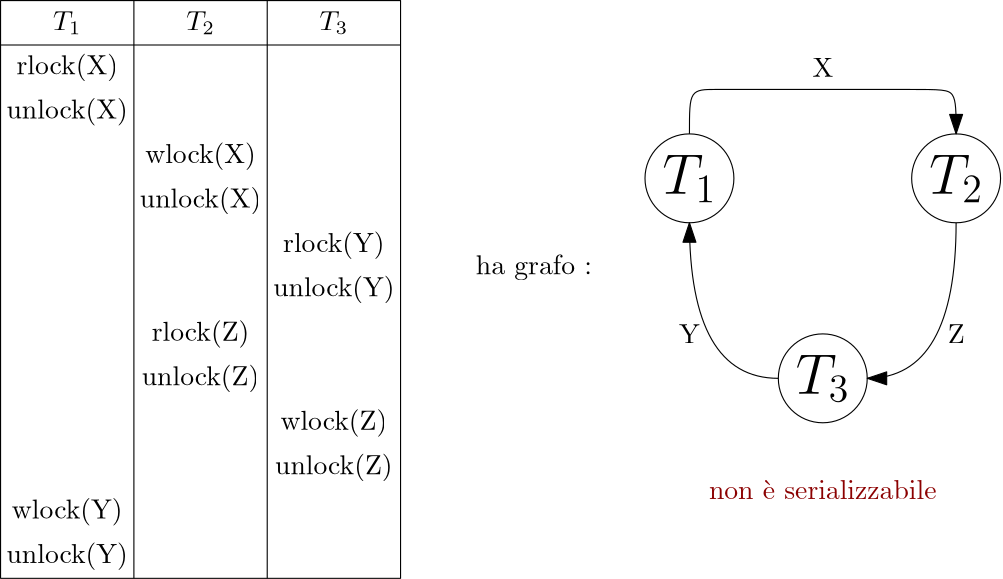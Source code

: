 <?xml version="1.0"?>
<!DOCTYPE ipe SYSTEM "ipe.dtd">
<ipe version="70218" creator="Ipe 7.2.28">
<info created="D:20231215165816" modified="D:20231215165816"/>
<ipestyle name="basic">
<symbol name="arrow/arc(spx)">
<path stroke="sym-stroke" fill="sym-stroke" pen="sym-pen">
0 0 m
-1 0.333 l
-1 -0.333 l
h
</path>
</symbol>
<symbol name="arrow/farc(spx)">
<path stroke="sym-stroke" fill="white" pen="sym-pen">
0 0 m
-1 0.333 l
-1 -0.333 l
h
</path>
</symbol>
<symbol name="arrow/ptarc(spx)">
<path stroke="sym-stroke" fill="sym-stroke" pen="sym-pen">
0 0 m
-1 0.333 l
-0.8 0 l
-1 -0.333 l
h
</path>
</symbol>
<symbol name="arrow/fptarc(spx)">
<path stroke="sym-stroke" fill="white" pen="sym-pen">
0 0 m
-1 0.333 l
-0.8 0 l
-1 -0.333 l
h
</path>
</symbol>
<symbol name="mark/circle(sx)" transformations="translations">
<path fill="sym-stroke">
0.6 0 0 0.6 0 0 e
0.4 0 0 0.4 0 0 e
</path>
</symbol>
<symbol name="mark/disk(sx)" transformations="translations">
<path fill="sym-stroke">
0.6 0 0 0.6 0 0 e
</path>
</symbol>
<symbol name="mark/fdisk(sfx)" transformations="translations">
<group>
<path fill="sym-fill">
0.5 0 0 0.5 0 0 e
</path>
<path fill="sym-stroke" fillrule="eofill">
0.6 0 0 0.6 0 0 e
0.4 0 0 0.4 0 0 e
</path>
</group>
</symbol>
<symbol name="mark/box(sx)" transformations="translations">
<path fill="sym-stroke" fillrule="eofill">
-0.6 -0.6 m
0.6 -0.6 l
0.6 0.6 l
-0.6 0.6 l
h
-0.4 -0.4 m
0.4 -0.4 l
0.4 0.4 l
-0.4 0.4 l
h
</path>
</symbol>
<symbol name="mark/square(sx)" transformations="translations">
<path fill="sym-stroke">
-0.6 -0.6 m
0.6 -0.6 l
0.6 0.6 l
-0.6 0.6 l
h
</path>
</symbol>
<symbol name="mark/fsquare(sfx)" transformations="translations">
<group>
<path fill="sym-fill">
-0.5 -0.5 m
0.5 -0.5 l
0.5 0.5 l
-0.5 0.5 l
h
</path>
<path fill="sym-stroke" fillrule="eofill">
-0.6 -0.6 m
0.6 -0.6 l
0.6 0.6 l
-0.6 0.6 l
h
-0.4 -0.4 m
0.4 -0.4 l
0.4 0.4 l
-0.4 0.4 l
h
</path>
</group>
</symbol>
<symbol name="mark/cross(sx)" transformations="translations">
<group>
<path fill="sym-stroke">
-0.43 -0.57 m
0.57 0.43 l
0.43 0.57 l
-0.57 -0.43 l
h
</path>
<path fill="sym-stroke">
-0.43 0.57 m
0.57 -0.43 l
0.43 -0.57 l
-0.57 0.43 l
h
</path>
</group>
</symbol>
<symbol name="arrow/fnormal(spx)">
<path stroke="sym-stroke" fill="white" pen="sym-pen">
0 0 m
-1 0.333 l
-1 -0.333 l
h
</path>
</symbol>
<symbol name="arrow/pointed(spx)">
<path stroke="sym-stroke" fill="sym-stroke" pen="sym-pen">
0 0 m
-1 0.333 l
-0.8 0 l
-1 -0.333 l
h
</path>
</symbol>
<symbol name="arrow/fpointed(spx)">
<path stroke="sym-stroke" fill="white" pen="sym-pen">
0 0 m
-1 0.333 l
-0.8 0 l
-1 -0.333 l
h
</path>
</symbol>
<symbol name="arrow/linear(spx)">
<path stroke="sym-stroke" pen="sym-pen">
-1 0.333 m
0 0 l
-1 -0.333 l
</path>
</symbol>
<symbol name="arrow/fdouble(spx)">
<path stroke="sym-stroke" fill="white" pen="sym-pen">
0 0 m
-1 0.333 l
-1 -0.333 l
h
-1 0 m
-2 0.333 l
-2 -0.333 l
h
</path>
</symbol>
<symbol name="arrow/double(spx)">
<path stroke="sym-stroke" fill="sym-stroke" pen="sym-pen">
0 0 m
-1 0.333 l
-1 -0.333 l
h
-1 0 m
-2 0.333 l
-2 -0.333 l
h
</path>
</symbol>
<symbol name="arrow/mid-normal(spx)">
<path stroke="sym-stroke" fill="sym-stroke" pen="sym-pen">
0.5 0 m
-0.5 0.333 l
-0.5 -0.333 l
h
</path>
</symbol>
<symbol name="arrow/mid-fnormal(spx)">
<path stroke="sym-stroke" fill="white" pen="sym-pen">
0.5 0 m
-0.5 0.333 l
-0.5 -0.333 l
h
</path>
</symbol>
<symbol name="arrow/mid-pointed(spx)">
<path stroke="sym-stroke" fill="sym-stroke" pen="sym-pen">
0.5 0 m
-0.5 0.333 l
-0.3 0 l
-0.5 -0.333 l
h
</path>
</symbol>
<symbol name="arrow/mid-fpointed(spx)">
<path stroke="sym-stroke" fill="white" pen="sym-pen">
0.5 0 m
-0.5 0.333 l
-0.3 0 l
-0.5 -0.333 l
h
</path>
</symbol>
<symbol name="arrow/mid-double(spx)">
<path stroke="sym-stroke" fill="sym-stroke" pen="sym-pen">
1 0 m
0 0.333 l
0 -0.333 l
h
0 0 m
-1 0.333 l
-1 -0.333 l
h
</path>
</symbol>
<symbol name="arrow/mid-fdouble(spx)">
<path stroke="sym-stroke" fill="white" pen="sym-pen">
1 0 m
0 0.333 l
0 -0.333 l
h
0 0 m
-1 0.333 l
-1 -0.333 l
h
</path>
</symbol>
<anglesize name="22.5 deg" value="22.5"/>
<anglesize name="30 deg" value="30"/>
<anglesize name="45 deg" value="45"/>
<anglesize name="60 deg" value="60"/>
<anglesize name="90 deg" value="90"/>
<arrowsize name="large" value="10"/>
<arrowsize name="small" value="5"/>
<arrowsize name="tiny" value="3"/>
<color name="blue" value="0 0 1"/>
<color name="brown" value="0.647 0.165 0.165"/>
<color name="darkblue" value="0 0 0.545"/>
<color name="darkcyan" value="0 0.545 0.545"/>
<color name="darkgray" value="0.663"/>
<color name="darkgreen" value="0 0.392 0"/>
<color name="darkmagenta" value="0.545 0 0.545"/>
<color name="darkorange" value="1 0.549 0"/>
<color name="darkred" value="0.545 0 0"/>
<color name="gold" value="1 0.843 0"/>
<color name="gray" value="0.745"/>
<color name="green" value="0 1 0"/>
<color name="lightblue" value="0.678 0.847 0.902"/>
<color name="lightcyan" value="0.878 1 1"/>
<color name="lightgray" value="0.827"/>
<color name="lightgreen" value="0.565 0.933 0.565"/>
<color name="lightyellow" value="1 1 0.878"/>
<color name="navy" value="0 0 0.502"/>
<color name="orange" value="1 0.647 0"/>
<color name="pink" value="1 0.753 0.796"/>
<color name="purple" value="0.627 0.125 0.941"/>
<color name="red" value="1 0 0"/>
<color name="seagreen" value="0.18 0.545 0.341"/>
<color name="turquoise" value="0.251 0.878 0.816"/>
<color name="violet" value="0.933 0.51 0.933"/>
<color name="yellow" value="1 1 0"/>
<dashstyle name="dash dot dotted" value="[4 2 1 2 1 2] 0"/>
<dashstyle name="dash dotted" value="[4 2 1 2] 0"/>
<dashstyle name="dashed" value="[4] 0"/>
<dashstyle name="dotted" value="[1 3] 0"/>
<gridsize name="10 pts (~3.5 mm)" value="10"/>
<gridsize name="14 pts (~5 mm)" value="14"/>
<gridsize name="16 pts (~6 mm)" value="16"/>
<gridsize name="20 pts (~7 mm)" value="20"/>
<gridsize name="28 pts (~10 mm)" value="28"/>
<gridsize name="32 pts (~12 mm)" value="32"/>
<gridsize name="4 pts" value="4"/>
<gridsize name="56 pts (~20 mm)" value="56"/>
<gridsize name="8 pts (~3 mm)" value="8"/>
<opacity name="10%" value="0.1"/>
<opacity name="30%" value="0.3"/>
<opacity name="50%" value="0.5"/>
<opacity name="75%" value="0.75"/>
<pen name="fat" value="1.2"/>
<pen name="heavier" value="0.8"/>
<pen name="ultrafat" value="2"/>
<symbolsize name="large" value="5"/>
<symbolsize name="small" value="2"/>
<symbolsize name="tiny" value="1.1"/>
<textsize name="Huge" value="\Huge"/>
<textsize name="LARGE" value="\LARGE"/>
<textsize name="Large" value="\Large"/>
<textsize name="footnote" value="\footnotesize"/>
<textsize name="huge" value="\huge"/>
<textsize name="large" value="\large"/>
<textsize name="script" value="\scriptsize"/>
<textsize name="small" value="\small"/>
<textsize name="tiny" value="\tiny"/>
<textstyle name="center" begin="\begin{center}" end="\end{center}"/>
<textstyle name="item" begin="\begin{itemize}\item{}" end="\end{itemize}"/>
<textstyle name="itemize" begin="\begin{itemize}" end="\end{itemize}"/>
<tiling name="falling" angle="-60" step="4" width="1"/>
<tiling name="rising" angle="30" step="4" width="1"/>
</ipestyle>
<page>
<layer name="alpha"/>
<view layers="alpha" active="alpha"/>
<text layer="alpha" matrix="1 0 0 1 -24 40" transformations="translations" pos="160 704" stroke="black" type="label" width="36.557" height="7.473" depth="2.49" halign="center" valign="center">rlock(X)</text>
<text matrix="1 0 0 1 -24 24" transformations="translations" pos="160 704" stroke="black" type="label" width="43.725" height="7.473" depth="2.49" halign="center" valign="center">unlock(X)</text>
<text matrix="1 0 0 1 -24 56" transformations="translations" pos="160 704" stroke="black" type="label" width="10.291" height="6.812" depth="1.49" halign="center" valign="center" style="math">T_1  </text>
<text matrix="1 0 0 1 24 56" transformations="translations" pos="160 704" stroke="black" type="label" width="10.291" height="6.812" depth="1.49" halign="center" valign="center" style="math">T_2   </text>
<text matrix="1 0 0 1 200 0" transformations="translations" pos="160 704" stroke="black" type="label" width="19.38" height="14.119" depth="3.1" halign="center" valign="center" size="huge" style="math">T_1   </text>
<text matrix="1 0 0 1 296 0" transformations="translations" pos="160 704" stroke="black" type="label" width="19.38" height="14.119" depth="3.1" halign="center" valign="center" size="huge" style="math">T_2   </text>
<path matrix="1 0 0 1 40 8" stroke="black">
16 0 0 16 320 696 e
</path>
<path matrix="1 0 0 1 40 8" stroke="black">
16 0 0 16 416 696 e
</path>
<text matrix="1 0 0 1 144 -32" transformations="translations" pos="160 704" stroke="black" type="label" width="41.816" height="6.926" depth="1.93" halign="center" valign="center">ha grafo :</text>
<path stroke="black">
112 752 m
256 752 l
</path>
<text matrix="1 0 0 1 72 56" transformations="translations" pos="160 704" stroke="black" type="label" width="10.291" height="6.812" depth="1.49" halign="center" valign="center" style="math">T_3  </text>
<text matrix="1 0 0 1 -24 -120" transformations="translations" pos="160 704" stroke="black" type="label" width="39.851" height="7.473" depth="2.49" halign="center" valign="center">wlock(Y)</text>
<text matrix="1 0 0 1 -24 -136" transformations="translations" pos="160 704" stroke="black" type="label" width="43.725" height="7.473" depth="2.49" halign="center" valign="center">unlock(Y)</text>
<path stroke="black">
112 768 m
112 560 l
256 560 l
256 768 l
h
</path>
<path stroke="black">
160 768 m
160 560 l
</path>
<path stroke="black">
208 768 m
208 560 l
</path>
<text matrix="1 0 0 1 24 8" transformations="translations" pos="160 704" stroke="black" type="label" width="39.851" height="7.473" depth="2.49" halign="center" valign="center">wlock(X)</text>
<text matrix="1 0 0 1 24 -8" transformations="translations" pos="160 704" stroke="black" type="label" width="43.725" height="7.473" depth="2.49" halign="center" valign="center">unlock(X)</text>
<text matrix="1 0 0 1 72 -24" transformations="translations" pos="160 704" stroke="black" type="label" width="36.557" height="7.473" depth="2.49" halign="center" valign="center">rlock(Y)</text>
<text matrix="1 0 0 1 72 -40" transformations="translations" pos="160 704" stroke="black" type="label" width="43.725" height="7.473" depth="2.49" halign="center" valign="center">unlock(Y)</text>
<text matrix="1 0 0 1 24 -56" transformations="translations" pos="160 704" stroke="black" type="label" width="35.174" height="7.473" depth="2.49" halign="center" valign="center">rlock(Z)</text>
<text matrix="1 0 0 1 24 -72" transformations="translations" pos="160 704" stroke="black" type="label" width="42.341" height="7.473" depth="2.49" halign="center" valign="center">unlock(Z)</text>
<text matrix="1 0 0 1 72 -88" transformations="translations" pos="160 704" stroke="black" type="label" width="38.467" height="7.473" depth="2.49" halign="center" valign="center">wlock(Z)</text>
<text matrix="1 0 0 1 72 -104" transformations="translations" pos="160 704" stroke="black" type="label" width="42.341" height="7.473" depth="2.49" halign="center" valign="center">unlock(Z)</text>
<text matrix="1 0 0 1 248 -72" transformations="translations" pos="160 704" stroke="black" type="label" width="19.38" height="14.119" depth="3.1" halign="center" valign="center" size="huge" style="math">T_3  </text>
<path matrix="1 0 0 1 88 -64" stroke="black">
16 0 0 16 320 696 e
</path>
<path stroke="black" arrow="normal/normal">
360 720 m
360 728
360 736
368 736
384 736
448 736
456 736
456 728
456 720 c
</path>
<path stroke="black" arrow="normal/normal">
456 688 m
456 632
424 632 c
</path>
<path stroke="black" arrow="normal/normal">
392 632 m
360 632
360 688 c
</path>
<text matrix="1 0 0 1 248 40" transformations="translations" pos="160 704" stroke="black" type="label" width="7.472" height="6.808" depth="0" halign="center" valign="center">X</text>
<text matrix="1 0 0 1 296 -56" transformations="translations" pos="160 704" stroke="black" type="label" width="6.088" height="6.808" depth="0" halign="center" valign="center">Z</text>
<text matrix="1 0 0 1 200 -56" transformations="translations" pos="160 704" stroke="black" type="label" width="7.472" height="6.808" depth="0" halign="center" valign="center">Y</text>
<text matrix="1 0 0 1 248 -112" transformations="translations" pos="160 704" stroke="darkred" type="label" width="81.998" height="6.918" depth="0" halign="center" valign="center">non è serializzabile</text>
</page>
</ipe>
